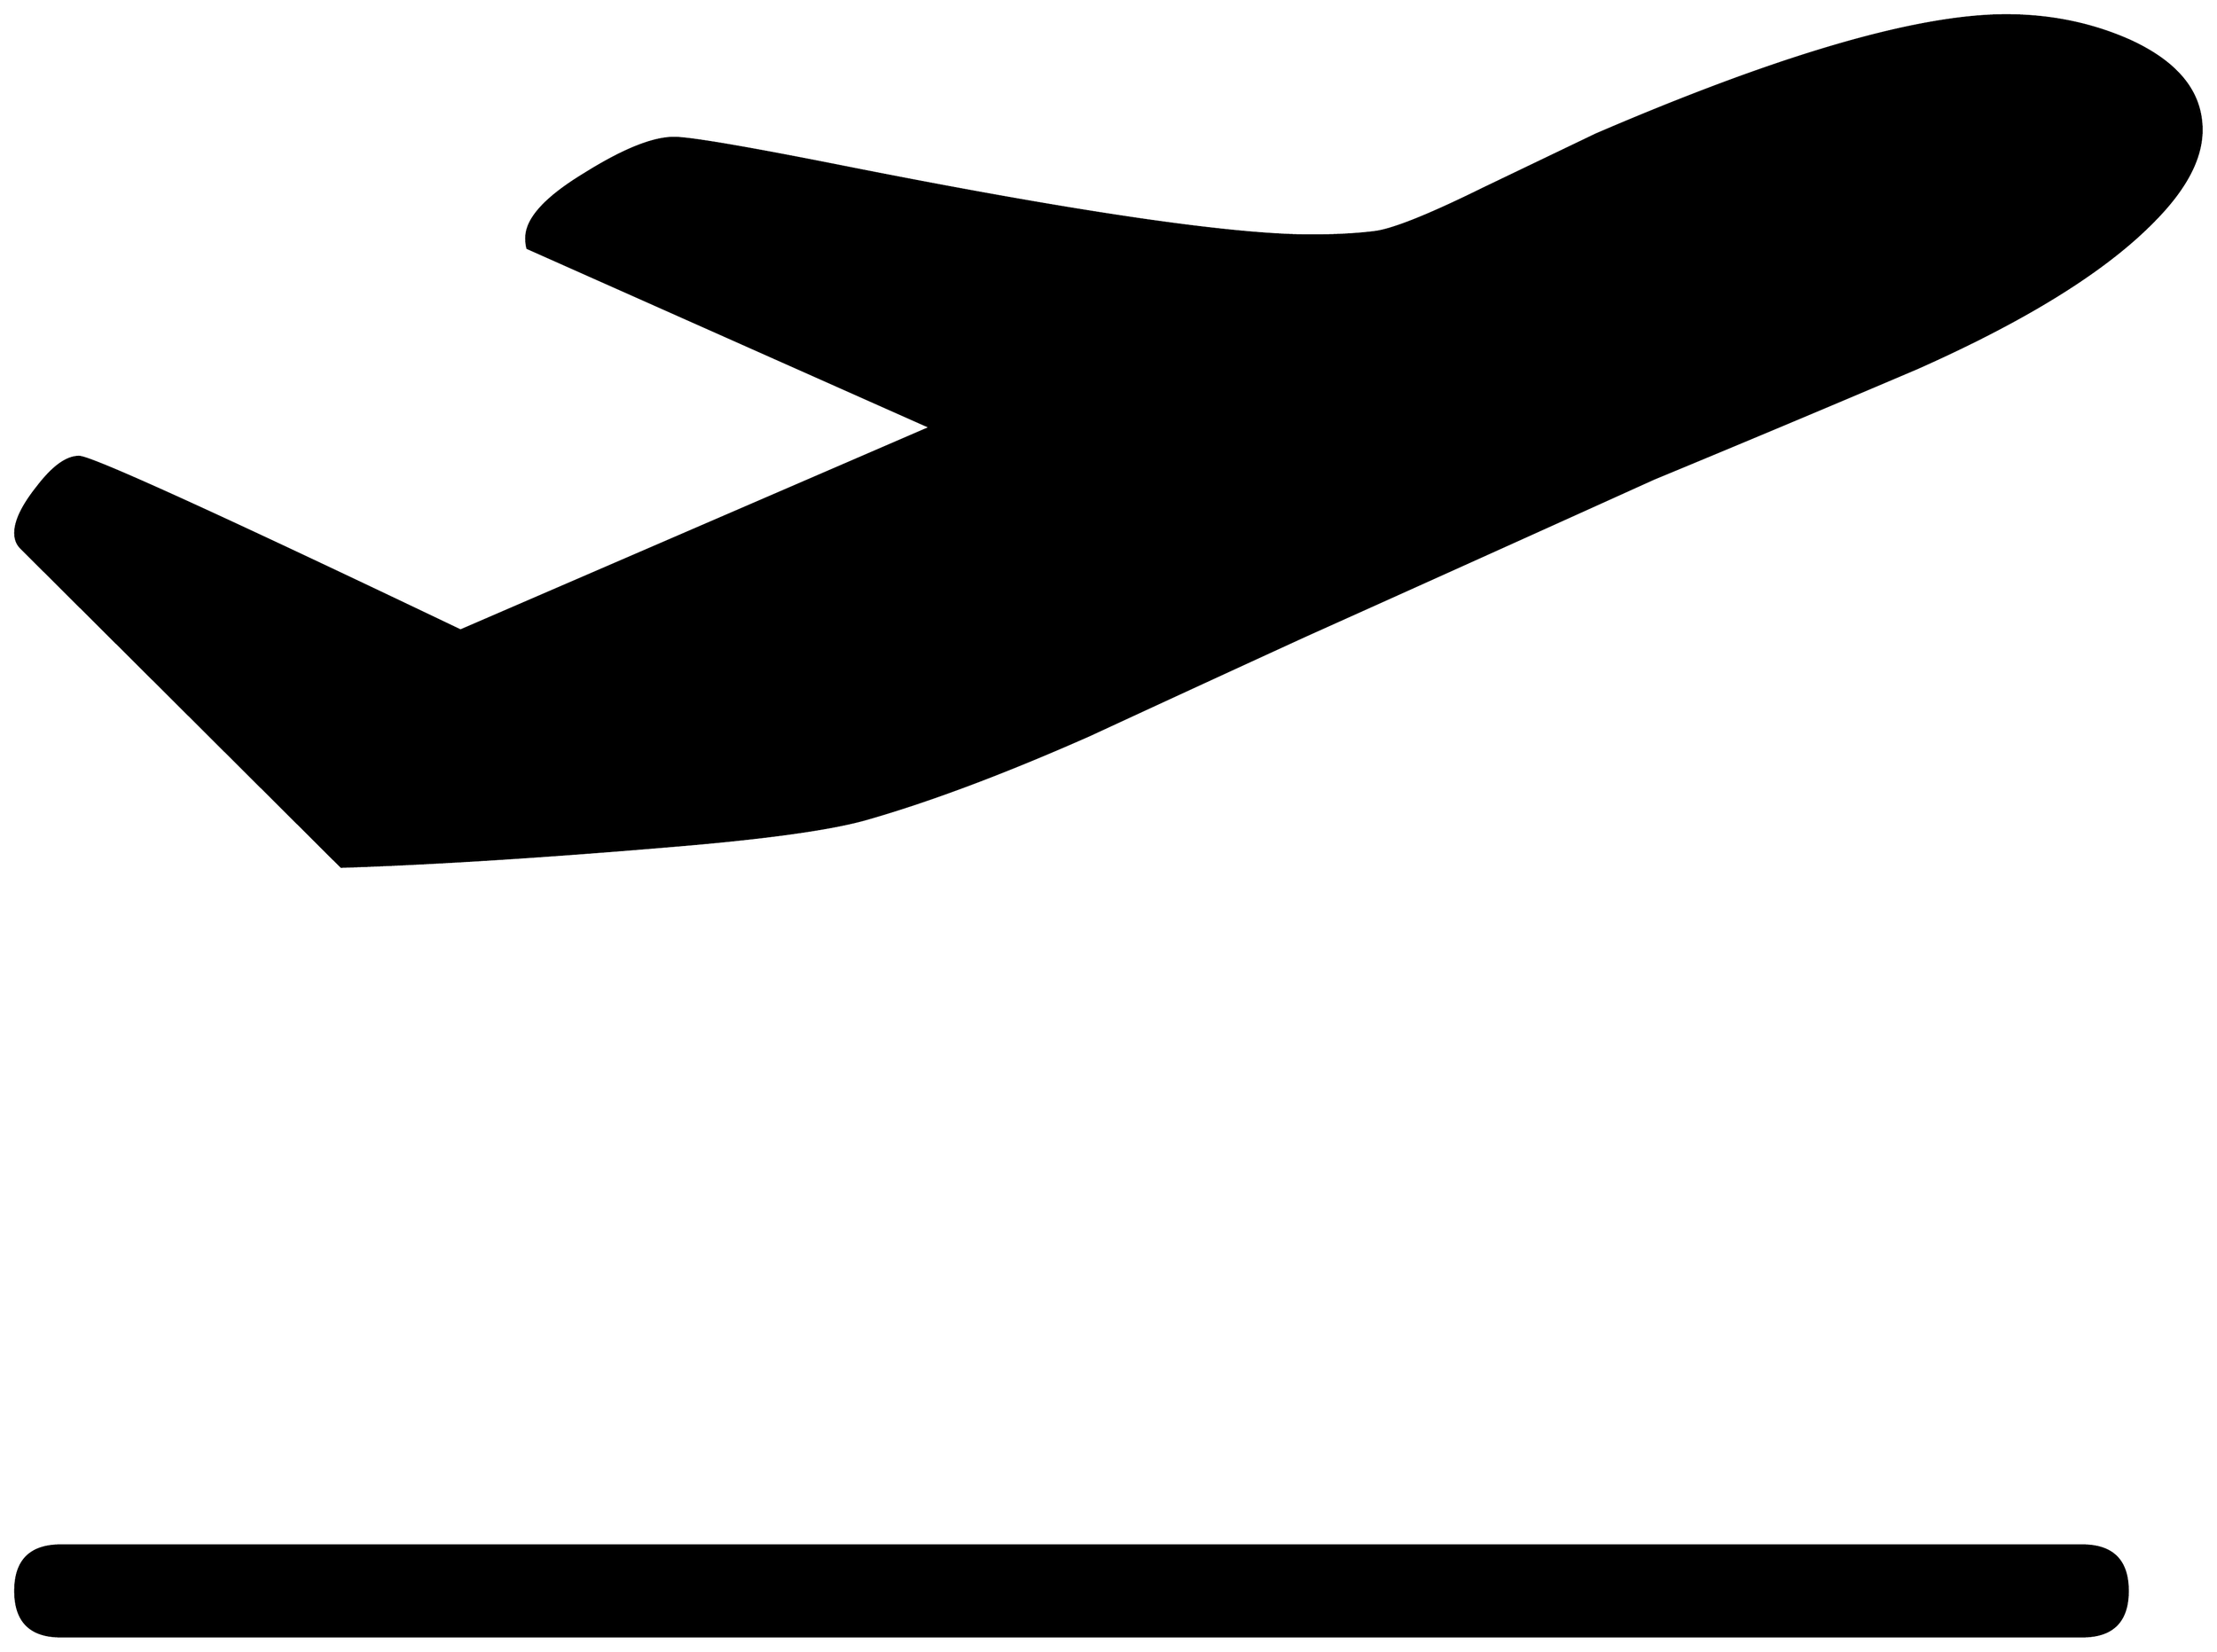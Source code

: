 


\begin{tikzpicture}[y=0.80pt, x=0.80pt, yscale=-1.0, xscale=1.0, inner sep=0pt, outer sep=0pt]
\begin{scope}[shift={(100.0,1573.0)},nonzero rule]
  \path[draw=.,fill=.,line width=1.600pt] (2025.0,-1062.0) ..
    controls (2025.0,-1036.667) and (2010.667,-1009.667) ..
    (1982.0,-981.0) .. controls (1939.333,-937.667) and
    (1870.0,-894.667) .. (1774.0,-852.0) .. controls
    (1697.333,-819.333) and (1620.333,-787.0) .. (1543.0,-755.0) ..
    controls (1431.0,-704.333) and (1329.0,-658.333) ..
    (1237.0,-617.0) .. controls (1173.0,-587.667) and
    (1109.333,-558.333) .. (1046.0,-529.0) .. controls
    (970.667,-495.667) and (905.0,-471.0) .. (849.0,-455.0) ..
    controls (818.333,-446.333) and (764.0,-438.667) .. (686.0,-432.0)
    .. controls (568.667,-422.0) and (469.0,-415.667) ..
    (387.0,-413.0) -- (105.0,-694.0) .. controls (101.667,-697.333)
    and (100.0,-701.667) .. (100.0,-707.0) .. controls
    (100.0,-717.667) and (106.667,-731.333) .. (120.0,-748.0) ..
    controls (133.333,-765.333) and (145.333,-774.0) .. (156.0,-774.0)
    .. controls (166.667,-774.0) and (278.667,-723.0) ..
    (492.0,-621.0) -- (906.0,-800.0) -- (551.0,-958.0) ..
    controls (550.333,-960.0) and (550.0,-963.0) .. (550.0,-967.0)
    .. controls (550.0,-983.667) and (567.0,-1002.333) ..
    (601.0,-1023.0) .. controls (635.0,-1044.333) and
    (661.333,-1055.0) .. (680.0,-1055.0) .. controls
    (694.0,-1055.0) and (743.0,-1046.667) .. (827.0,-1030.0) ..
    controls (1031.667,-989.333) and (1169.667,-969.0) ..
    (1241.0,-969.0) .. controls (1262.333,-969.0) and
    (1281.0,-970.0) .. (1297.0,-972.0) .. controls
    (1313.0,-974.0) and (1344.667,-986.667) .. (1392.0,-1010.0) ..
    controls (1425.333,-1026.0) and (1458.667,-1042.0) ..
    (1492.0,-1058.0) .. controls (1654.667,-1128.0) and
    (1775.0,-1163.0) .. (1853.0,-1163.0) .. controls
    (1891.667,-1163.0) and (1927.667,-1155.667) .. (1961.0,-1141.0) ..
    controls (2003.667,-1121.667) and (2025.0,-1095.333) ..
    (2025.0,-1062.0) -- cycle(1960.0,225.0) .. controls
    (1960.0,251.667) and (1946.667,265.0) .. (1920.0,265.0) --
    (140.0,265.0) .. controls (113.333,265.0) and (100.0,251.667) ..
    (100.0,225.0) .. controls (100.0,198.333) and (113.333,185.0) ..
    (140.0,185.0) -- (1920.0,185.0) .. controls (1946.667,185.0)
    and (1960.0,198.333) .. (1960.0,225.0) -- cycle;
\end{scope}

\end{tikzpicture}

